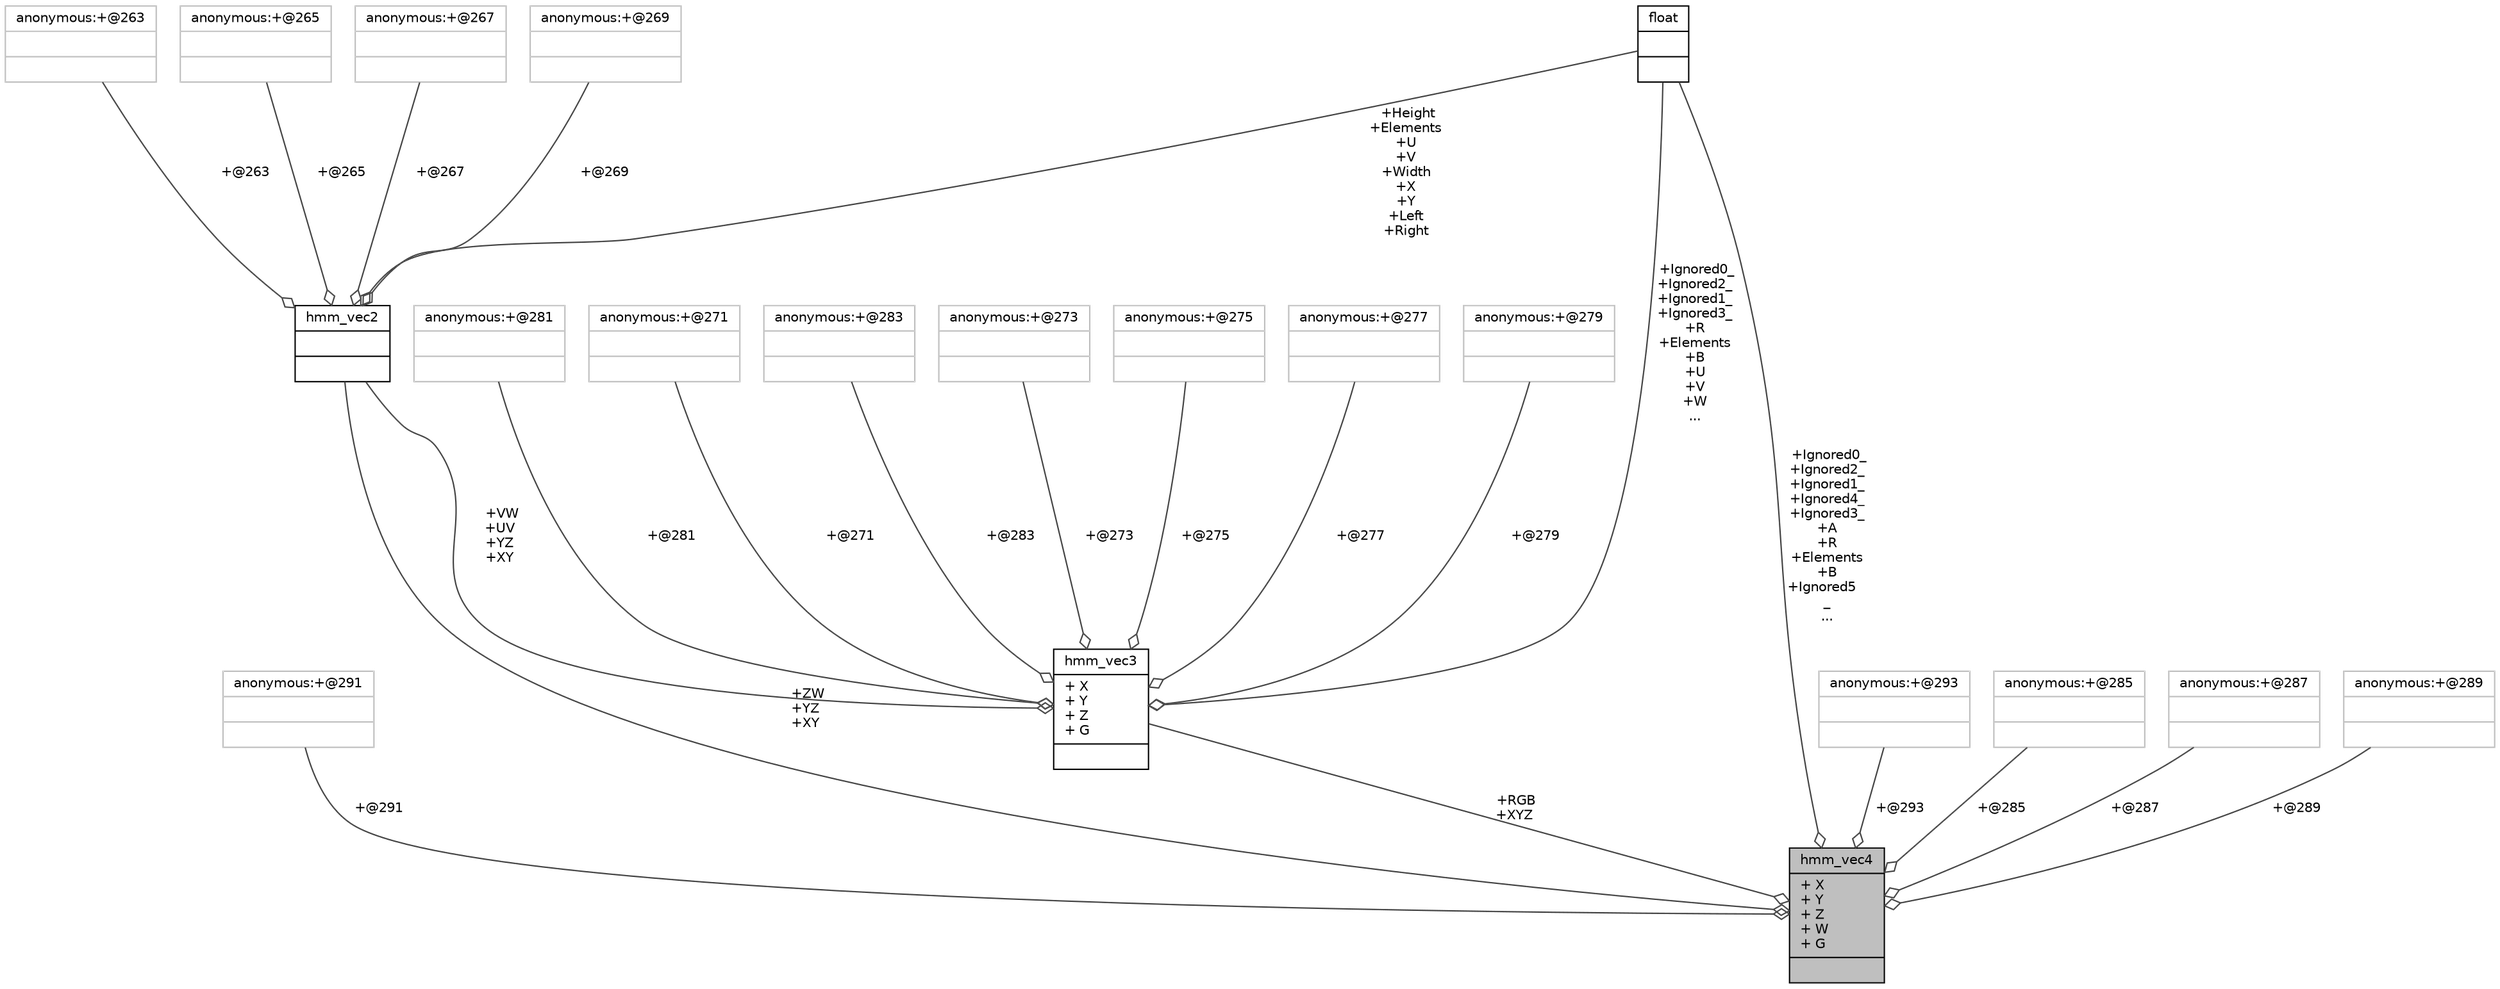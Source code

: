 digraph "hmm_vec4"
{
 // INTERACTIVE_SVG=YES
  bgcolor="transparent";
  edge [fontname="Helvetica",fontsize="10",labelfontname="Helvetica",labelfontsize="10"];
  node [fontname="Helvetica",fontsize="10",shape=record];
  Node1 [label="{hmm_vec4\n|+ X\l+ Y\l+ Z\l+ W\l+ G\l|}",height=0.2,width=0.4,color="black", fillcolor="grey75", style="filled", fontcolor="black"];
  Node2 -> Node1 [color="grey25",fontsize="10",style="solid",label=" +@291" ,arrowhead="odiamond",fontname="Helvetica"];
  Node2 [label="{anonymous:+@291\n||}",height=0.2,width=0.4,color="grey75"];
  Node3 -> Node1 [color="grey25",fontsize="10",style="solid",label=" +ZW\n+YZ\n+XY" ,arrowhead="odiamond",fontname="Helvetica"];
  Node3 [label="{hmm_vec2\n||}",height=0.2,width=0.4,color="black",URL="$dc/db2/unionhmm__vec2.html"];
  Node4 -> Node3 [color="grey25",fontsize="10",style="solid",label=" +Height\n+Elements\n+U\n+V\n+Width\n+X\n+Y\n+Left\n+Right" ,arrowhead="odiamond",fontname="Helvetica"];
  Node4 [label="{float\n||}",height=0.2,width=0.4,color="black",URL="$d4/dc3/classfloat.html"];
  Node5 -> Node3 [color="grey25",fontsize="10",style="solid",label=" +@263" ,arrowhead="odiamond",fontname="Helvetica"];
  Node5 [label="{anonymous:+@263\n||}",height=0.2,width=0.4,color="grey75"];
  Node6 -> Node3 [color="grey25",fontsize="10",style="solid",label=" +@265" ,arrowhead="odiamond",fontname="Helvetica"];
  Node6 [label="{anonymous:+@265\n||}",height=0.2,width=0.4,color="grey75"];
  Node7 -> Node3 [color="grey25",fontsize="10",style="solid",label=" +@267" ,arrowhead="odiamond",fontname="Helvetica"];
  Node7 [label="{anonymous:+@267\n||}",height=0.2,width=0.4,color="grey75"];
  Node8 -> Node3 [color="grey25",fontsize="10",style="solid",label=" +@269" ,arrowhead="odiamond",fontname="Helvetica"];
  Node8 [label="{anonymous:+@269\n||}",height=0.2,width=0.4,color="grey75"];
  Node9 -> Node1 [color="grey25",fontsize="10",style="solid",label=" +@293" ,arrowhead="odiamond",fontname="Helvetica"];
  Node9 [label="{anonymous:+@293\n||}",height=0.2,width=0.4,color="grey75"];
  Node10 -> Node1 [color="grey25",fontsize="10",style="solid",label=" +RGB\n+XYZ" ,arrowhead="odiamond",fontname="Helvetica"];
  Node10 [label="{hmm_vec3\n|+ X\l+ Y\l+ Z\l+ G\l|}",height=0.2,width=0.4,color="black",URL="$d9/dfd/unionhmm__vec3.html"];
  Node3 -> Node10 [color="grey25",fontsize="10",style="solid",label=" +VW\n+UV\n+YZ\n+XY" ,arrowhead="odiamond",fontname="Helvetica"];
  Node11 -> Node10 [color="grey25",fontsize="10",style="solid",label=" +@281" ,arrowhead="odiamond",fontname="Helvetica"];
  Node11 [label="{anonymous:+@281\n||}",height=0.2,width=0.4,color="grey75"];
  Node12 -> Node10 [color="grey25",fontsize="10",style="solid",label=" +@271" ,arrowhead="odiamond",fontname="Helvetica"];
  Node12 [label="{anonymous:+@271\n||}",height=0.2,width=0.4,color="grey75"];
  Node13 -> Node10 [color="grey25",fontsize="10",style="solid",label=" +@283" ,arrowhead="odiamond",fontname="Helvetica"];
  Node13 [label="{anonymous:+@283\n||}",height=0.2,width=0.4,color="grey75"];
  Node14 -> Node10 [color="grey25",fontsize="10",style="solid",label=" +@273" ,arrowhead="odiamond",fontname="Helvetica"];
  Node14 [label="{anonymous:+@273\n||}",height=0.2,width=0.4,color="grey75"];
  Node4 -> Node10 [color="grey25",fontsize="10",style="solid",label=" +Ignored0_\n+Ignored2_\n+Ignored1_\n+Ignored3_\n+R\n+Elements\n+B\n+U\n+V\n+W\n..." ,arrowhead="odiamond",fontname="Helvetica"];
  Node15 -> Node10 [color="grey25",fontsize="10",style="solid",label=" +@275" ,arrowhead="odiamond",fontname="Helvetica"];
  Node15 [label="{anonymous:+@275\n||}",height=0.2,width=0.4,color="grey75"];
  Node16 -> Node10 [color="grey25",fontsize="10",style="solid",label=" +@277" ,arrowhead="odiamond",fontname="Helvetica"];
  Node16 [label="{anonymous:+@277\n||}",height=0.2,width=0.4,color="grey75"];
  Node17 -> Node10 [color="grey25",fontsize="10",style="solid",label=" +@279" ,arrowhead="odiamond",fontname="Helvetica"];
  Node17 [label="{anonymous:+@279\n||}",height=0.2,width=0.4,color="grey75"];
  Node18 -> Node1 [color="grey25",fontsize="10",style="solid",label=" +@285" ,arrowhead="odiamond",fontname="Helvetica"];
  Node18 [label="{anonymous:+@285\n||}",height=0.2,width=0.4,color="grey75"];
  Node4 -> Node1 [color="grey25",fontsize="10",style="solid",label=" +Ignored0_\n+Ignored2_\n+Ignored1_\n+Ignored4_\n+Ignored3_\n+A\n+R\n+Elements\n+B\n+Ignored5\l_\n..." ,arrowhead="odiamond",fontname="Helvetica"];
  Node19 -> Node1 [color="grey25",fontsize="10",style="solid",label=" +@287" ,arrowhead="odiamond",fontname="Helvetica"];
  Node19 [label="{anonymous:+@287\n||}",height=0.2,width=0.4,color="grey75"];
  Node20 -> Node1 [color="grey25",fontsize="10",style="solid",label=" +@289" ,arrowhead="odiamond",fontname="Helvetica"];
  Node20 [label="{anonymous:+@289\n||}",height=0.2,width=0.4,color="grey75"];
}
